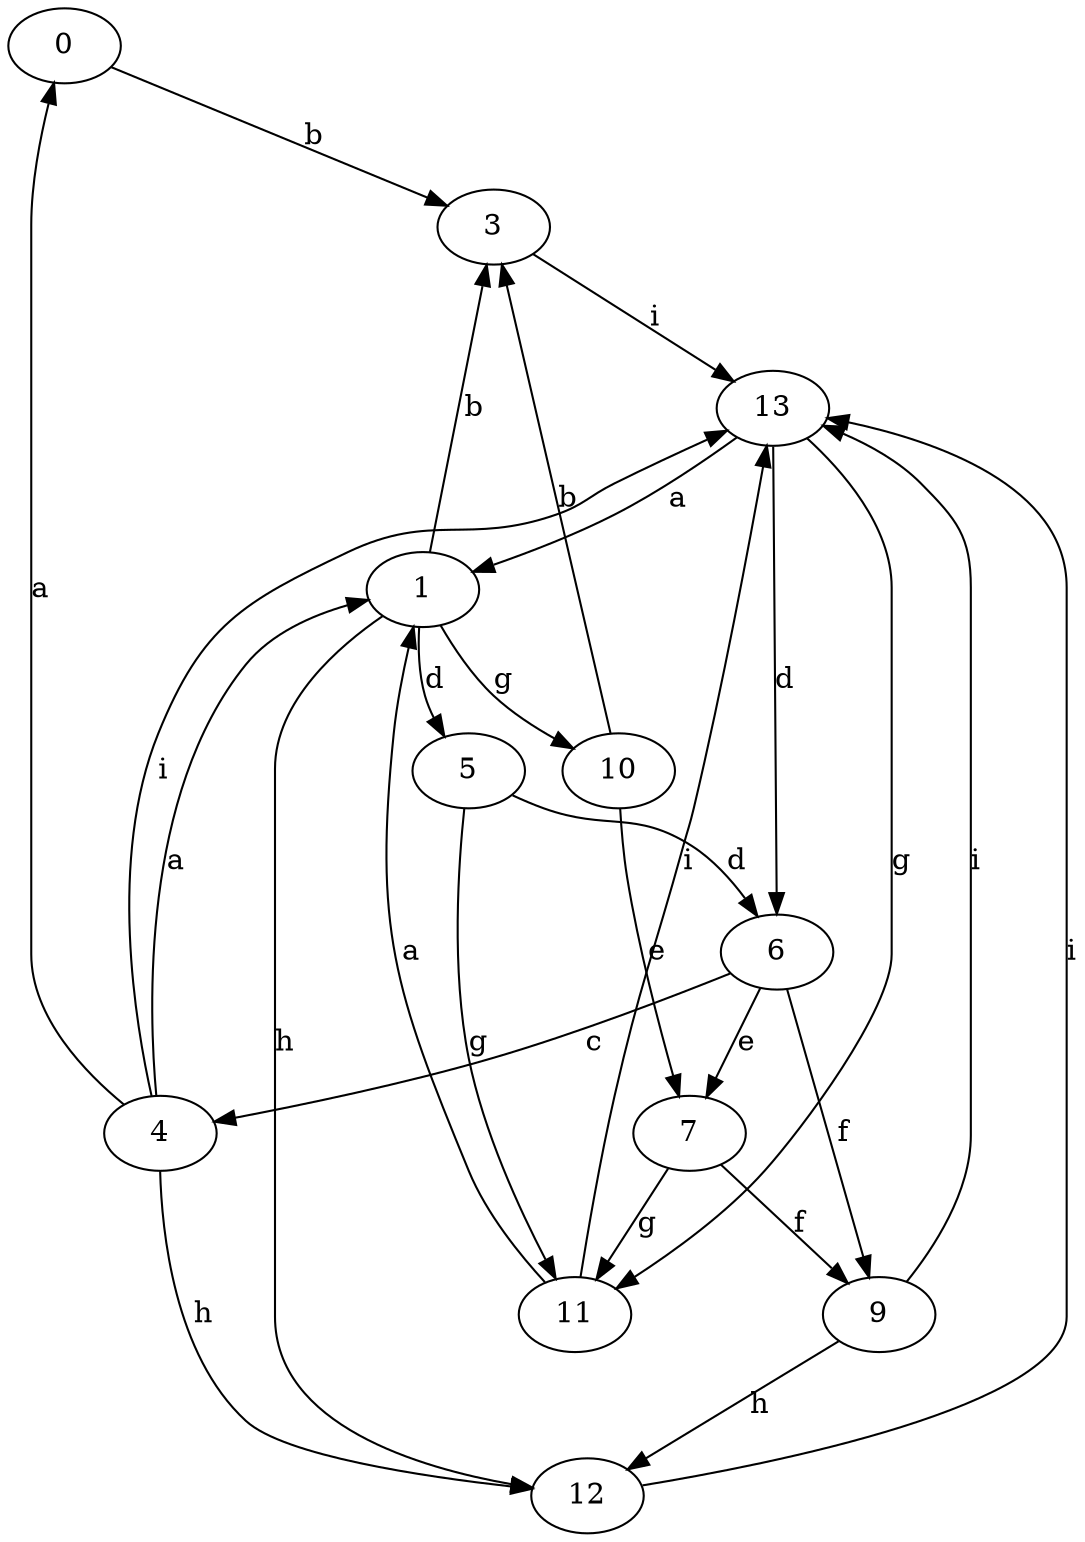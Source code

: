 strict digraph  {
0;
1;
3;
4;
5;
6;
7;
9;
10;
11;
12;
13;
0 -> 3  [label=b];
1 -> 3  [label=b];
1 -> 5  [label=d];
1 -> 10  [label=g];
1 -> 12  [label=h];
3 -> 13  [label=i];
4 -> 0  [label=a];
4 -> 1  [label=a];
4 -> 12  [label=h];
4 -> 13  [label=i];
5 -> 6  [label=d];
5 -> 11  [label=g];
6 -> 4  [label=c];
6 -> 7  [label=e];
6 -> 9  [label=f];
7 -> 9  [label=f];
7 -> 11  [label=g];
9 -> 12  [label=h];
9 -> 13  [label=i];
10 -> 3  [label=b];
10 -> 7  [label=e];
11 -> 1  [label=a];
11 -> 13  [label=i];
12 -> 13  [label=i];
13 -> 1  [label=a];
13 -> 6  [label=d];
13 -> 11  [label=g];
}
